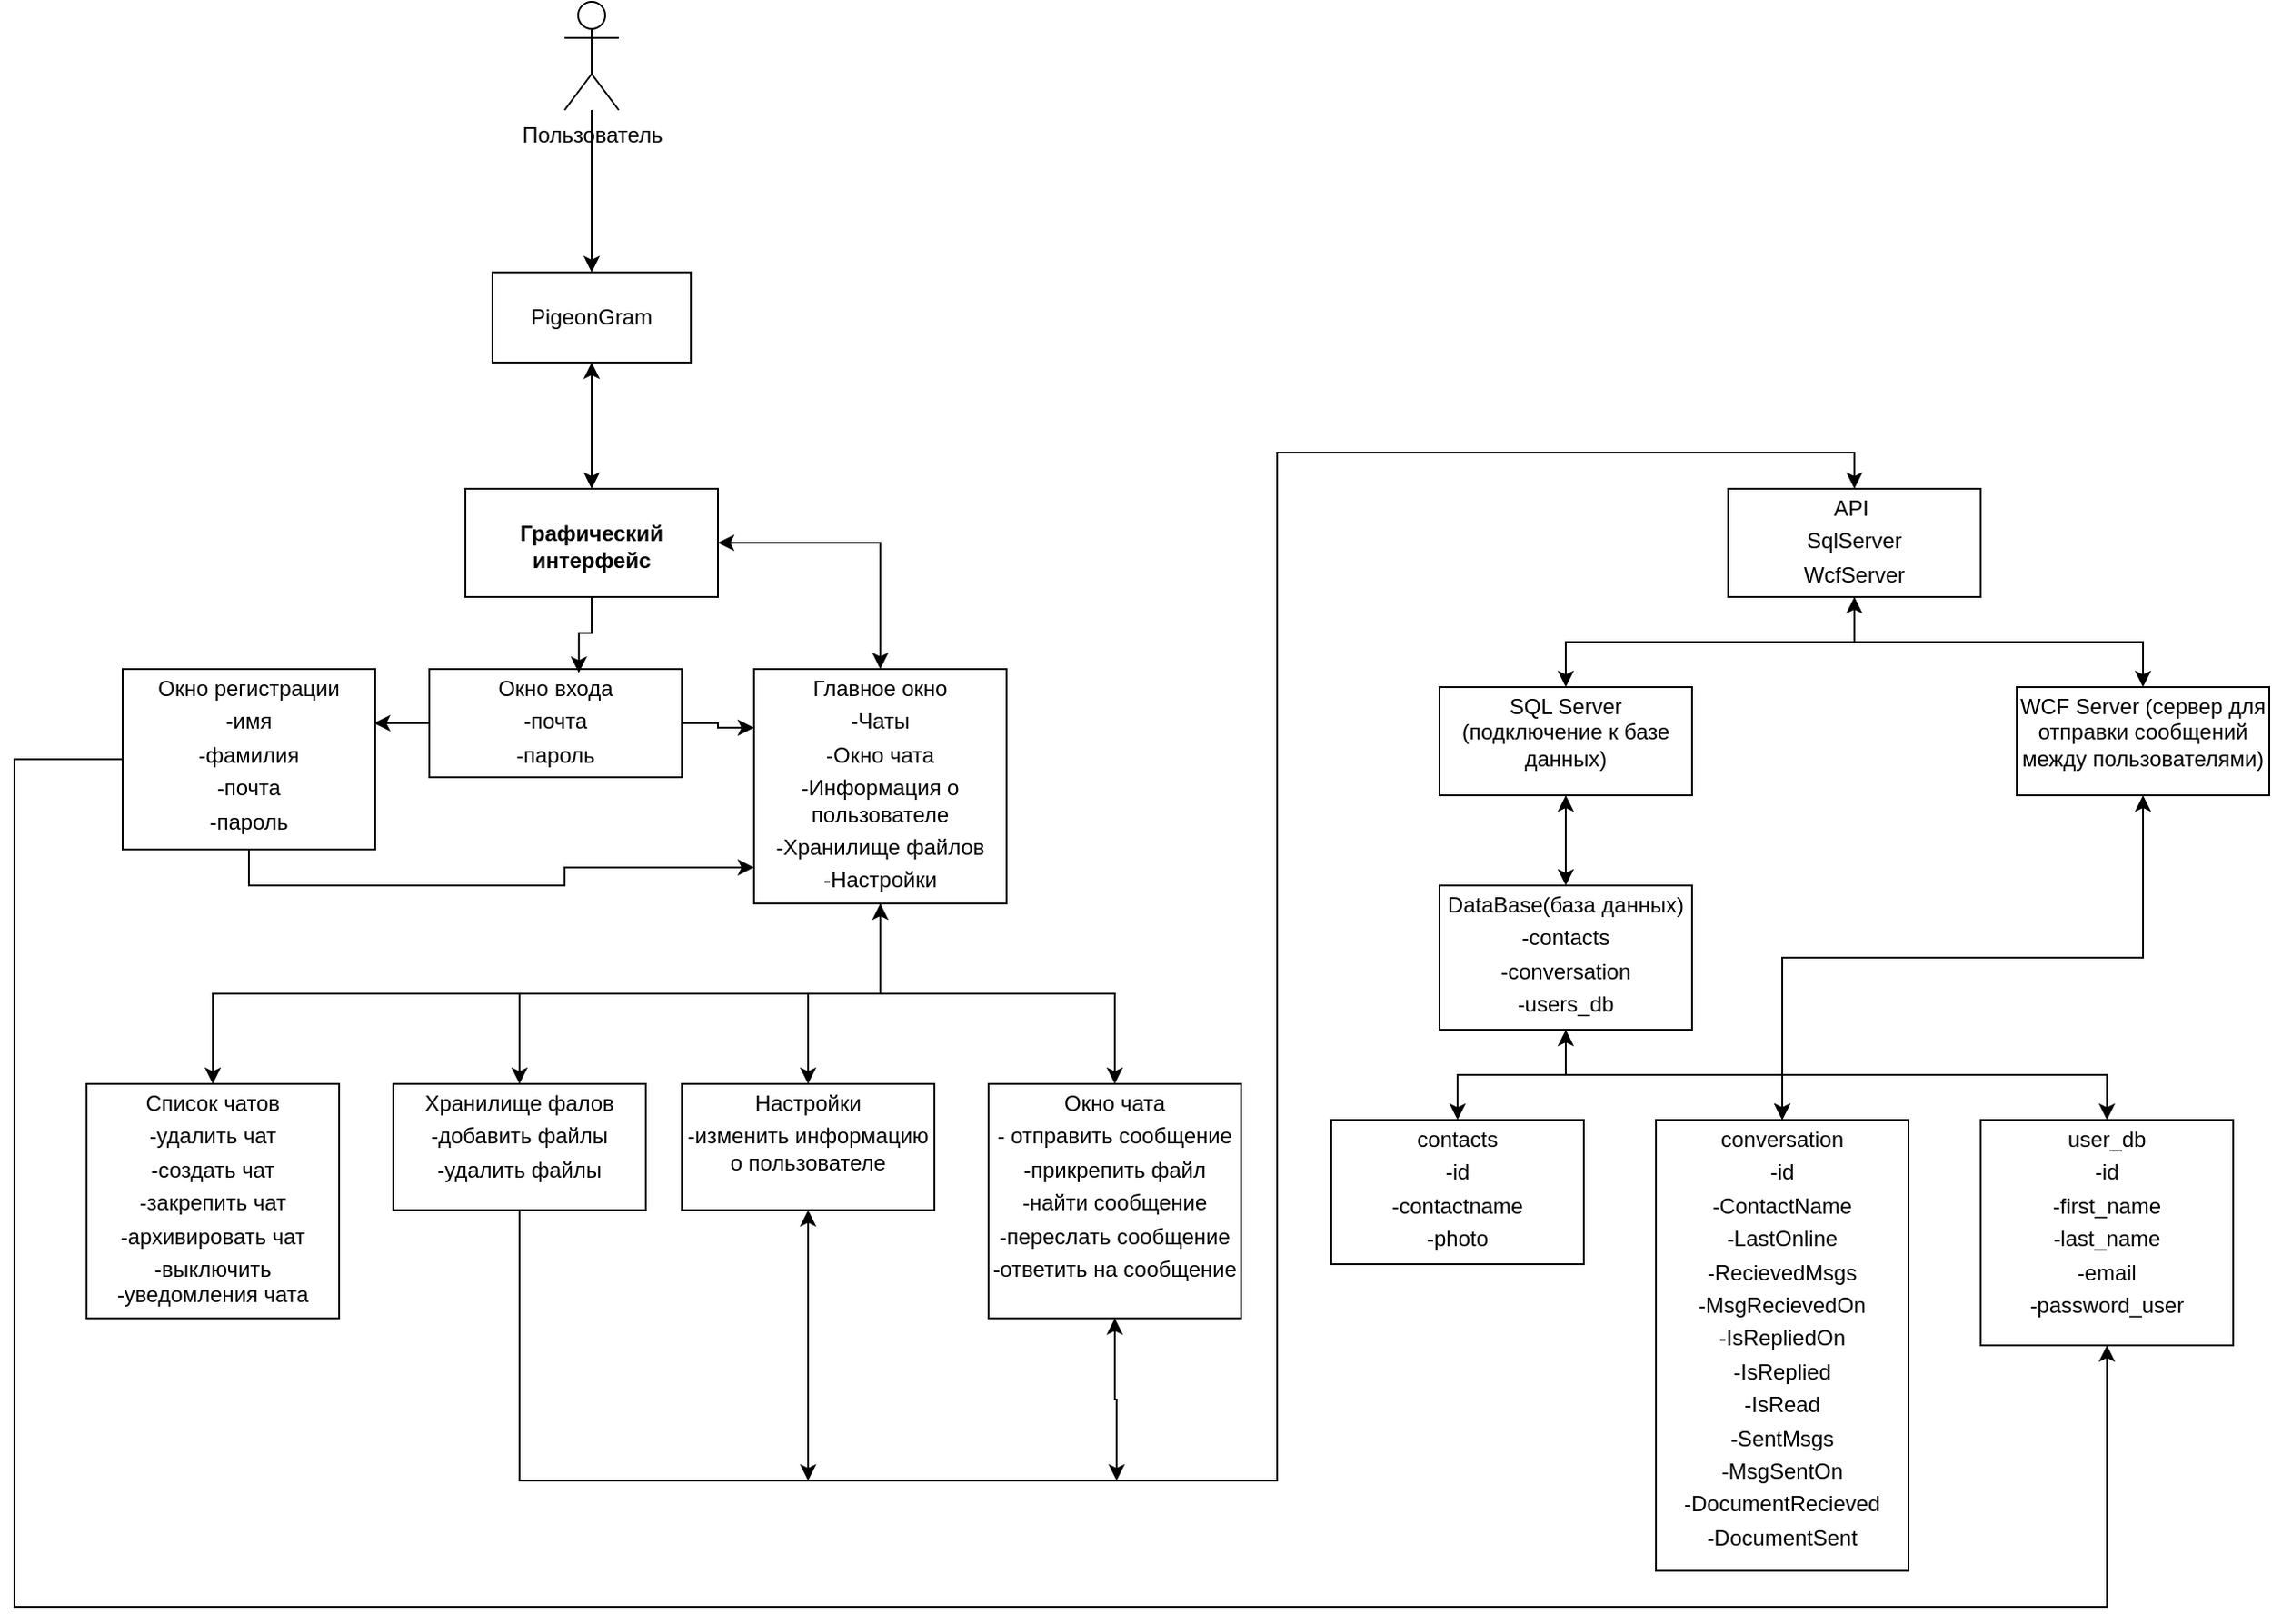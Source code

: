 <mxfile version="23.1.5" type="device">
  <diagram name="Page-1" id="e7e014a7-5840-1c2e-5031-d8a46d1fe8dd">
    <mxGraphModel dx="3012" dy="899" grid="1" gridSize="10" guides="1" tooltips="1" connect="1" arrows="1" fold="1" page="1" pageScale="1" pageWidth="1169" pageHeight="826" background="none" math="0" shadow="0">
      <root>
        <mxCell id="0" />
        <mxCell id="1" parent="0" />
        <mxCell id="GAvnRHU75-MQoSHd6PS3-74" style="edgeStyle=orthogonalEdgeStyle;rounded=0;orthogonalLoop=1;jettySize=auto;html=1;exitX=0.5;exitY=1;exitDx=0;exitDy=0;entryX=0.5;entryY=0;entryDx=0;entryDy=0;startArrow=classic;" edge="1" parent="1" source="GAvnRHU75-MQoSHd6PS3-55" target="GAvnRHU75-MQoSHd6PS3-56">
          <mxGeometry relative="1" as="geometry" />
        </mxCell>
        <mxCell id="GAvnRHU75-MQoSHd6PS3-55" value="PigeonGram" style="html=1;whiteSpace=wrap;" vertex="1" parent="1">
          <mxGeometry x="95" y="460" width="110" height="50" as="geometry" />
        </mxCell>
        <mxCell id="GAvnRHU75-MQoSHd6PS3-56" value="&lt;p style=&quot;margin:0px;margin-top:4px;text-align:center;&quot;&gt;&lt;br&gt;&lt;b&gt;Графический интерфейс&lt;/b&gt;&lt;/p&gt;" style="verticalAlign=top;align=left;overflow=fill;html=1;whiteSpace=wrap;" vertex="1" parent="1">
          <mxGeometry x="80" y="580" width="140" height="60" as="geometry" />
        </mxCell>
        <mxCell id="GAvnRHU75-MQoSHd6PS3-83" style="edgeStyle=orthogonalEdgeStyle;rounded=0;orthogonalLoop=1;jettySize=auto;html=1;exitX=0.5;exitY=1;exitDx=0;exitDy=0;entryX=0.5;entryY=0;entryDx=0;entryDy=0;" edge="1" parent="1" source="GAvnRHU75-MQoSHd6PS3-57" target="GAvnRHU75-MQoSHd6PS3-58">
          <mxGeometry relative="1" as="geometry" />
        </mxCell>
        <mxCell id="GAvnRHU75-MQoSHd6PS3-84" style="edgeStyle=orthogonalEdgeStyle;rounded=0;orthogonalLoop=1;jettySize=auto;html=1;exitX=0.5;exitY=1;exitDx=0;exitDy=0;startArrow=classic;" edge="1" parent="1" source="GAvnRHU75-MQoSHd6PS3-57" target="GAvnRHU75-MQoSHd6PS3-59">
          <mxGeometry relative="1" as="geometry" />
        </mxCell>
        <mxCell id="GAvnRHU75-MQoSHd6PS3-57" value="&lt;p style=&quot;margin:0px;margin-top:4px;text-align:center;&quot;&gt;API&amp;nbsp;&lt;/p&gt;&lt;p style=&quot;margin:0px;margin-top:4px;text-align:center;&quot;&gt;SqlServer&lt;/p&gt;&lt;p style=&quot;margin:0px;margin-top:4px;text-align:center;&quot;&gt;WcfServer&lt;/p&gt;" style="verticalAlign=top;align=left;overflow=fill;html=1;whiteSpace=wrap;" vertex="1" parent="1">
          <mxGeometry x="780" y="580" width="140" height="60" as="geometry" />
        </mxCell>
        <mxCell id="GAvnRHU75-MQoSHd6PS3-85" style="edgeStyle=orthogonalEdgeStyle;rounded=0;orthogonalLoop=1;jettySize=auto;html=1;exitX=0.5;exitY=1;exitDx=0;exitDy=0;entryX=0.5;entryY=0;entryDx=0;entryDy=0;startArrow=classic;" edge="1" parent="1" source="GAvnRHU75-MQoSHd6PS3-58" target="GAvnRHU75-MQoSHd6PS3-60">
          <mxGeometry relative="1" as="geometry" />
        </mxCell>
        <mxCell id="GAvnRHU75-MQoSHd6PS3-58" value="&lt;p style=&quot;margin:0px;margin-top:4px;text-align:center;&quot;&gt;SQL Server (подключение к базе данных)&lt;/p&gt;" style="verticalAlign=top;align=left;overflow=fill;html=1;whiteSpace=wrap;" vertex="1" parent="1">
          <mxGeometry x="620" y="690" width="140" height="60" as="geometry" />
        </mxCell>
        <mxCell id="GAvnRHU75-MQoSHd6PS3-91" style="edgeStyle=orthogonalEdgeStyle;rounded=0;orthogonalLoop=1;jettySize=auto;html=1;exitX=0.5;exitY=1;exitDx=0;exitDy=0;entryX=0.5;entryY=0;entryDx=0;entryDy=0;startArrow=classic;" edge="1" parent="1" source="GAvnRHU75-MQoSHd6PS3-59" target="GAvnRHU75-MQoSHd6PS3-69">
          <mxGeometry relative="1" as="geometry" />
        </mxCell>
        <mxCell id="GAvnRHU75-MQoSHd6PS3-59" value="&lt;p style=&quot;margin:0px;margin-top:4px;text-align:center;&quot;&gt;WCF Server (сервер для отправки сообщений между пользователями)&lt;/p&gt;" style="verticalAlign=top;align=left;overflow=fill;html=1;whiteSpace=wrap;" vertex="1" parent="1">
          <mxGeometry x="940" y="690" width="140" height="60" as="geometry" />
        </mxCell>
        <mxCell id="GAvnRHU75-MQoSHd6PS3-86" style="edgeStyle=orthogonalEdgeStyle;rounded=0;orthogonalLoop=1;jettySize=auto;html=1;exitX=0.5;exitY=1;exitDx=0;exitDy=0;entryX=0.5;entryY=0;entryDx=0;entryDy=0;" edge="1" parent="1" source="GAvnRHU75-MQoSHd6PS3-60" target="GAvnRHU75-MQoSHd6PS3-68">
          <mxGeometry relative="1" as="geometry" />
        </mxCell>
        <mxCell id="GAvnRHU75-MQoSHd6PS3-87" style="edgeStyle=orthogonalEdgeStyle;rounded=0;orthogonalLoop=1;jettySize=auto;html=1;exitX=0.5;exitY=1;exitDx=0;exitDy=0;entryX=0.5;entryY=0;entryDx=0;entryDy=0;" edge="1" parent="1" source="GAvnRHU75-MQoSHd6PS3-60" target="GAvnRHU75-MQoSHd6PS3-69">
          <mxGeometry relative="1" as="geometry" />
        </mxCell>
        <mxCell id="GAvnRHU75-MQoSHd6PS3-88" style="edgeStyle=orthogonalEdgeStyle;rounded=0;orthogonalLoop=1;jettySize=auto;html=1;exitX=0.5;exitY=1;exitDx=0;exitDy=0;entryX=0.5;entryY=0;entryDx=0;entryDy=0;startArrow=classic;" edge="1" parent="1" source="GAvnRHU75-MQoSHd6PS3-60" target="GAvnRHU75-MQoSHd6PS3-70">
          <mxGeometry relative="1" as="geometry" />
        </mxCell>
        <mxCell id="GAvnRHU75-MQoSHd6PS3-60" value="&lt;p style=&quot;margin:0px;margin-top:4px;text-align:center;&quot;&gt;DataBase(база данных)&lt;/p&gt;&lt;p style=&quot;margin:0px;margin-top:4px;text-align:center;&quot;&gt;-contacts&lt;/p&gt;&lt;p style=&quot;margin:0px;margin-top:4px;text-align:center;&quot;&gt;-conversation&lt;/p&gt;&lt;p style=&quot;margin:0px;margin-top:4px;text-align:center;&quot;&gt;-users_db&lt;/p&gt;&lt;p style=&quot;margin:0px;margin-top:4px;text-align:center;&quot;&gt;&lt;br&gt;&lt;/p&gt;" style="verticalAlign=top;align=left;overflow=fill;html=1;whiteSpace=wrap;" vertex="1" parent="1">
          <mxGeometry x="620" y="800" width="140" height="80" as="geometry" />
        </mxCell>
        <mxCell id="GAvnRHU75-MQoSHd6PS3-76" style="edgeStyle=orthogonalEdgeStyle;rounded=0;orthogonalLoop=1;jettySize=auto;html=1;exitX=0;exitY=0.5;exitDx=0;exitDy=0;entryX=0.995;entryY=0.299;entryDx=0;entryDy=0;entryPerimeter=0;" edge="1" parent="1" source="GAvnRHU75-MQoSHd6PS3-61" target="GAvnRHU75-MQoSHd6PS3-62">
          <mxGeometry relative="1" as="geometry" />
        </mxCell>
        <mxCell id="GAvnRHU75-MQoSHd6PS3-78" style="edgeStyle=orthogonalEdgeStyle;rounded=0;orthogonalLoop=1;jettySize=auto;html=1;exitX=1;exitY=0.5;exitDx=0;exitDy=0;entryX=0;entryY=0.25;entryDx=0;entryDy=0;" edge="1" parent="1" source="GAvnRHU75-MQoSHd6PS3-61" target="GAvnRHU75-MQoSHd6PS3-63">
          <mxGeometry relative="1" as="geometry" />
        </mxCell>
        <mxCell id="GAvnRHU75-MQoSHd6PS3-61" value="&lt;p style=&quot;margin:0px;margin-top:4px;text-align:center;&quot;&gt;Окно входа&lt;/p&gt;&lt;p style=&quot;margin:0px;margin-top:4px;text-align:center;&quot;&gt;-почта&lt;/p&gt;&lt;p style=&quot;margin:0px;margin-top:4px;text-align:center;&quot;&gt;-пароль&lt;/p&gt;" style="verticalAlign=top;align=left;overflow=fill;html=1;whiteSpace=wrap;" vertex="1" parent="1">
          <mxGeometry x="60" y="680" width="140" height="60" as="geometry" />
        </mxCell>
        <mxCell id="GAvnRHU75-MQoSHd6PS3-89" style="edgeStyle=orthogonalEdgeStyle;rounded=0;orthogonalLoop=1;jettySize=auto;html=1;exitX=0;exitY=0.5;exitDx=0;exitDy=0;entryX=0.5;entryY=1;entryDx=0;entryDy=0;" edge="1" parent="1" source="GAvnRHU75-MQoSHd6PS3-62" target="GAvnRHU75-MQoSHd6PS3-70">
          <mxGeometry relative="1" as="geometry">
            <mxPoint x="990" y="1070" as="targetPoint" />
            <Array as="points">
              <mxPoint x="-170" y="730" />
              <mxPoint x="-170" y="1200" />
              <mxPoint x="990" y="1200" />
            </Array>
          </mxGeometry>
        </mxCell>
        <mxCell id="GAvnRHU75-MQoSHd6PS3-62" value="&lt;p style=&quot;margin:0px;margin-top:4px;text-align:center;&quot;&gt;Окно регистрации&lt;/p&gt;&lt;p style=&quot;margin:0px;margin-top:4px;text-align:center;&quot;&gt;-имя&lt;/p&gt;&lt;p style=&quot;margin:0px;margin-top:4px;text-align:center;&quot;&gt;-фамилия&lt;/p&gt;&lt;p style=&quot;margin:0px;margin-top:4px;text-align:center;&quot;&gt;-почта&lt;/p&gt;&lt;p style=&quot;margin:0px;margin-top:4px;text-align:center;&quot;&gt;-пароль&lt;/p&gt;" style="verticalAlign=top;align=left;overflow=fill;html=1;whiteSpace=wrap;" vertex="1" parent="1">
          <mxGeometry x="-110" y="680" width="140" height="100" as="geometry" />
        </mxCell>
        <mxCell id="GAvnRHU75-MQoSHd6PS3-79" style="edgeStyle=orthogonalEdgeStyle;rounded=0;orthogonalLoop=1;jettySize=auto;html=1;exitX=0.5;exitY=1;exitDx=0;exitDy=0;entryX=0.5;entryY=0;entryDx=0;entryDy=0;" edge="1" parent="1" source="GAvnRHU75-MQoSHd6PS3-63" target="GAvnRHU75-MQoSHd6PS3-64">
          <mxGeometry relative="1" as="geometry" />
        </mxCell>
        <mxCell id="GAvnRHU75-MQoSHd6PS3-80" style="edgeStyle=orthogonalEdgeStyle;rounded=0;orthogonalLoop=1;jettySize=auto;html=1;exitX=0.5;exitY=1;exitDx=0;exitDy=0;entryX=0.5;entryY=0;entryDx=0;entryDy=0;" edge="1" parent="1" source="GAvnRHU75-MQoSHd6PS3-63" target="GAvnRHU75-MQoSHd6PS3-65">
          <mxGeometry relative="1" as="geometry" />
        </mxCell>
        <mxCell id="GAvnRHU75-MQoSHd6PS3-81" style="edgeStyle=orthogonalEdgeStyle;rounded=0;orthogonalLoop=1;jettySize=auto;html=1;exitX=0.5;exitY=1;exitDx=0;exitDy=0;entryX=0.5;entryY=0;entryDx=0;entryDy=0;" edge="1" parent="1" source="GAvnRHU75-MQoSHd6PS3-63" target="GAvnRHU75-MQoSHd6PS3-66">
          <mxGeometry relative="1" as="geometry" />
        </mxCell>
        <mxCell id="GAvnRHU75-MQoSHd6PS3-82" style="edgeStyle=orthogonalEdgeStyle;rounded=0;orthogonalLoop=1;jettySize=auto;html=1;exitX=0.5;exitY=1;exitDx=0;exitDy=0;entryX=0.5;entryY=0;entryDx=0;entryDy=0;startArrow=classic;" edge="1" parent="1" source="GAvnRHU75-MQoSHd6PS3-63" target="GAvnRHU75-MQoSHd6PS3-67">
          <mxGeometry relative="1" as="geometry" />
        </mxCell>
        <mxCell id="GAvnRHU75-MQoSHd6PS3-63" value="&lt;p style=&quot;margin:0px;margin-top:4px;text-align:center;&quot;&gt;Главное окно&lt;/p&gt;&lt;p style=&quot;margin:0px;margin-top:4px;text-align:center;&quot;&gt;-Чаты&lt;/p&gt;&lt;p style=&quot;margin:0px;margin-top:4px;text-align:center;&quot;&gt;-Окно чата&lt;/p&gt;&lt;p style=&quot;margin:0px;margin-top:4px;text-align:center;&quot;&gt;-Информация о пользователе&lt;/p&gt;&lt;p style=&quot;margin:0px;margin-top:4px;text-align:center;&quot;&gt;-Хранилище файлов&lt;/p&gt;&lt;p style=&quot;margin:0px;margin-top:4px;text-align:center;&quot;&gt;-Настройки&lt;/p&gt;" style="verticalAlign=top;align=left;overflow=fill;html=1;whiteSpace=wrap;" vertex="1" parent="1">
          <mxGeometry x="240" y="680" width="140" height="130" as="geometry" />
        </mxCell>
        <mxCell id="GAvnRHU75-MQoSHd6PS3-64" value="&lt;p style=&quot;margin:0px;margin-top:4px;text-align:center;&quot;&gt;Список чатов&lt;/p&gt;&lt;p style=&quot;margin:0px;margin-top:4px;text-align:center;&quot;&gt;-удалить чат&lt;/p&gt;&lt;p style=&quot;margin:0px;margin-top:4px;text-align:center;&quot;&gt;-создать чат&lt;/p&gt;&lt;p style=&quot;margin:0px;margin-top:4px;text-align:center;&quot;&gt;-закрепить чат&lt;/p&gt;&lt;p style=&quot;margin:0px;margin-top:4px;text-align:center;&quot;&gt;-архивировать чат&lt;/p&gt;&lt;p style=&quot;margin:0px;margin-top:4px;text-align:center;&quot;&gt;-выключить -уведомления чата&lt;/p&gt;" style="verticalAlign=top;align=left;overflow=fill;html=1;whiteSpace=wrap;" vertex="1" parent="1">
          <mxGeometry x="-130" y="910" width="140" height="130" as="geometry" />
        </mxCell>
        <mxCell id="GAvnRHU75-MQoSHd6PS3-65" value="&lt;p style=&quot;margin:0px;margin-top:4px;text-align:center;&quot;&gt;Хранилище фалов&lt;/p&gt;&lt;p style=&quot;margin:0px;margin-top:4px;text-align:center;&quot;&gt;-добавить файлы&lt;/p&gt;&lt;p style=&quot;margin:0px;margin-top:4px;text-align:center;&quot;&gt;-удалить файлы&lt;/p&gt;" style="verticalAlign=top;align=left;overflow=fill;html=1;whiteSpace=wrap;" vertex="1" parent="1">
          <mxGeometry x="40" y="910" width="140" height="70" as="geometry" />
        </mxCell>
        <mxCell id="GAvnRHU75-MQoSHd6PS3-96" style="edgeStyle=orthogonalEdgeStyle;rounded=0;orthogonalLoop=1;jettySize=auto;html=1;exitX=0.5;exitY=1;exitDx=0;exitDy=0;startArrow=classic;" edge="1" parent="1" source="GAvnRHU75-MQoSHd6PS3-66">
          <mxGeometry relative="1" as="geometry">
            <mxPoint x="270" y="1130" as="targetPoint" />
          </mxGeometry>
        </mxCell>
        <mxCell id="GAvnRHU75-MQoSHd6PS3-66" value="&lt;p style=&quot;margin:0px;margin-top:4px;text-align:center;&quot;&gt;Настройки&lt;/p&gt;&lt;p style=&quot;margin:0px;margin-top:4px;text-align:center;&quot;&gt;-изменить информацию о пользователе&lt;/p&gt;" style="verticalAlign=top;align=left;overflow=fill;html=1;whiteSpace=wrap;" vertex="1" parent="1">
          <mxGeometry x="200" y="910" width="140" height="70" as="geometry" />
        </mxCell>
        <mxCell id="GAvnRHU75-MQoSHd6PS3-95" style="edgeStyle=orthogonalEdgeStyle;rounded=0;orthogonalLoop=1;jettySize=auto;html=1;entryX=0.5;entryY=0;entryDx=0;entryDy=0;exitX=0.5;exitY=1;exitDx=0;exitDy=0;" edge="1" parent="1" source="GAvnRHU75-MQoSHd6PS3-65" target="GAvnRHU75-MQoSHd6PS3-57">
          <mxGeometry relative="1" as="geometry">
            <mxPoint x="310" y="1130" as="sourcePoint" />
            <Array as="points">
              <mxPoint x="110" y="1130" />
              <mxPoint x="530" y="1130" />
              <mxPoint x="530" y="560" />
              <mxPoint x="850" y="560" />
            </Array>
          </mxGeometry>
        </mxCell>
        <mxCell id="GAvnRHU75-MQoSHd6PS3-97" style="edgeStyle=orthogonalEdgeStyle;rounded=0;orthogonalLoop=1;jettySize=auto;html=1;exitX=0.5;exitY=1;exitDx=0;exitDy=0;startArrow=classic;" edge="1" parent="1" source="GAvnRHU75-MQoSHd6PS3-67">
          <mxGeometry relative="1" as="geometry">
            <mxPoint x="441" y="1130" as="targetPoint" />
            <Array as="points">
              <mxPoint x="440" y="1085" />
              <mxPoint x="441" y="1085" />
            </Array>
          </mxGeometry>
        </mxCell>
        <mxCell id="GAvnRHU75-MQoSHd6PS3-67" value="&lt;p style=&quot;margin:0px;margin-top:4px;text-align:center;&quot;&gt;Окно чата&lt;/p&gt;&lt;p style=&quot;margin:0px;margin-top:4px;text-align:center;&quot;&gt;- отправить сообщение&lt;/p&gt;&lt;p style=&quot;margin:0px;margin-top:4px;text-align:center;&quot;&gt;-прикрепить файл&lt;/p&gt;&lt;p style=&quot;margin:0px;margin-top:4px;text-align:center;&quot;&gt;-найти сообщение&lt;/p&gt;&lt;p style=&quot;margin:0px;margin-top:4px;text-align:center;&quot;&gt;-переслать сообщение&lt;/p&gt;&lt;p style=&quot;margin:0px;margin-top:4px;text-align:center;&quot;&gt;-ответить на сообщение&lt;/p&gt;" style="verticalAlign=top;align=left;overflow=fill;html=1;whiteSpace=wrap;" vertex="1" parent="1">
          <mxGeometry x="370" y="910" width="140" height="130" as="geometry" />
        </mxCell>
        <mxCell id="GAvnRHU75-MQoSHd6PS3-68" value="&lt;p style=&quot;margin:0px;margin-top:4px;text-align:center;&quot;&gt;contacts&lt;/p&gt;&lt;p style=&quot;margin:0px;margin-top:4px;text-align:center;&quot;&gt;-id&lt;/p&gt;&lt;p style=&quot;margin:0px;margin-top:4px;text-align:center;&quot;&gt;-contactname&lt;/p&gt;&lt;p style=&quot;margin:0px;margin-top:4px;text-align:center;&quot;&gt;-photo&lt;/p&gt;" style="verticalAlign=top;align=left;overflow=fill;html=1;whiteSpace=wrap;" vertex="1" parent="1">
          <mxGeometry x="560" y="930" width="140" height="80" as="geometry" />
        </mxCell>
        <mxCell id="GAvnRHU75-MQoSHd6PS3-69" value="&lt;p style=&quot;margin:0px;margin-top:4px;text-align:center;&quot;&gt;conversation&lt;/p&gt;&lt;p style=&quot;margin:0px;margin-top:4px;text-align:center;&quot;&gt;-id&lt;/p&gt;&lt;p style=&quot;margin:0px;margin-top:4px;text-align:center;&quot;&gt;-ContactName&lt;/p&gt;&lt;p style=&quot;margin:0px;margin-top:4px;text-align:center;&quot;&gt;-LastOnline&lt;/p&gt;&lt;p style=&quot;margin:0px;margin-top:4px;text-align:center;&quot;&gt;-RecievedMsgs&lt;/p&gt;&lt;p style=&quot;margin:0px;margin-top:4px;text-align:center;&quot;&gt;-MsgRecievedOn&lt;/p&gt;&lt;p style=&quot;margin:0px;margin-top:4px;text-align:center;&quot;&gt;-IsRepliedOn&lt;/p&gt;&lt;p style=&quot;margin:0px;margin-top:4px;text-align:center;&quot;&gt;-IsReplied&lt;/p&gt;&lt;p style=&quot;margin:0px;margin-top:4px;text-align:center;&quot;&gt;-IsRead&lt;/p&gt;&lt;p style=&quot;margin:0px;margin-top:4px;text-align:center;&quot;&gt;-SentMsgs&lt;/p&gt;&lt;p style=&quot;margin:0px;margin-top:4px;text-align:center;&quot;&gt;-MsgSentOn&lt;/p&gt;&lt;p style=&quot;margin:0px;margin-top:4px;text-align:center;&quot;&gt;-DocumentRecieved&lt;/p&gt;&lt;p style=&quot;margin:0px;margin-top:4px;text-align:center;&quot;&gt;-DocumentSent&lt;/p&gt;" style="verticalAlign=top;align=left;overflow=fill;html=1;whiteSpace=wrap;" vertex="1" parent="1">
          <mxGeometry x="740" y="930" width="140" height="250" as="geometry" />
        </mxCell>
        <mxCell id="GAvnRHU75-MQoSHd6PS3-70" value="&lt;p style=&quot;margin:0px;margin-top:4px;text-align:center;&quot;&gt;user_db&lt;/p&gt;&lt;p style=&quot;margin:0px;margin-top:4px;text-align:center;&quot;&gt;-id&lt;/p&gt;&lt;p style=&quot;margin:0px;margin-top:4px;text-align:center;&quot;&gt;-first_name&lt;/p&gt;&lt;p style=&quot;margin:0px;margin-top:4px;text-align:center;&quot;&gt;-last_name&lt;/p&gt;&lt;p style=&quot;margin:0px;margin-top:4px;text-align:center;&quot;&gt;-email&lt;/p&gt;&lt;p style=&quot;margin:0px;margin-top:4px;text-align:center;&quot;&gt;-password_user&lt;/p&gt;" style="verticalAlign=top;align=left;overflow=fill;html=1;whiteSpace=wrap;" vertex="1" parent="1">
          <mxGeometry x="920" y="930" width="140" height="125" as="geometry" />
        </mxCell>
        <mxCell id="GAvnRHU75-MQoSHd6PS3-75" style="edgeStyle=orthogonalEdgeStyle;rounded=0;orthogonalLoop=1;jettySize=auto;html=1;exitX=0.5;exitY=1;exitDx=0;exitDy=0;entryX=0.592;entryY=0.035;entryDx=0;entryDy=0;entryPerimeter=0;" edge="1" parent="1" source="GAvnRHU75-MQoSHd6PS3-56" target="GAvnRHU75-MQoSHd6PS3-61">
          <mxGeometry relative="1" as="geometry" />
        </mxCell>
        <mxCell id="GAvnRHU75-MQoSHd6PS3-77" style="edgeStyle=orthogonalEdgeStyle;rounded=0;orthogonalLoop=1;jettySize=auto;html=1;exitX=0.5;exitY=1;exitDx=0;exitDy=0;entryX=0;entryY=0.846;entryDx=0;entryDy=0;entryPerimeter=0;" edge="1" parent="1" source="GAvnRHU75-MQoSHd6PS3-62" target="GAvnRHU75-MQoSHd6PS3-63">
          <mxGeometry relative="1" as="geometry" />
        </mxCell>
        <mxCell id="GAvnRHU75-MQoSHd6PS3-104" value="" style="edgeStyle=orthogonalEdgeStyle;rounded=0;orthogonalLoop=1;jettySize=auto;html=1;" edge="1" parent="1" source="GAvnRHU75-MQoSHd6PS3-98" target="GAvnRHU75-MQoSHd6PS3-55">
          <mxGeometry relative="1" as="geometry" />
        </mxCell>
        <mxCell id="GAvnRHU75-MQoSHd6PS3-98" value="Пользователь&lt;div&gt;&lt;br/&gt;&lt;/div&gt;" style="shape=umlActor;verticalLabelPosition=bottom;verticalAlign=top;html=1;" vertex="1" parent="1">
          <mxGeometry x="135" y="310" width="30" height="60" as="geometry" />
        </mxCell>
        <mxCell id="GAvnRHU75-MQoSHd6PS3-103" value="" style="endArrow=classic;startArrow=classic;html=1;rounded=0;entryX=1;entryY=0.5;entryDx=0;entryDy=0;exitX=0.5;exitY=0;exitDx=0;exitDy=0;" edge="1" parent="1" source="GAvnRHU75-MQoSHd6PS3-63" target="GAvnRHU75-MQoSHd6PS3-56">
          <mxGeometry width="50" height="50" relative="1" as="geometry">
            <mxPoint x="300" y="680" as="sourcePoint" />
            <mxPoint x="350" y="640" as="targetPoint" />
            <Array as="points">
              <mxPoint x="310" y="650" />
              <mxPoint x="310" y="610" />
            </Array>
          </mxGeometry>
        </mxCell>
      </root>
    </mxGraphModel>
  </diagram>
</mxfile>
